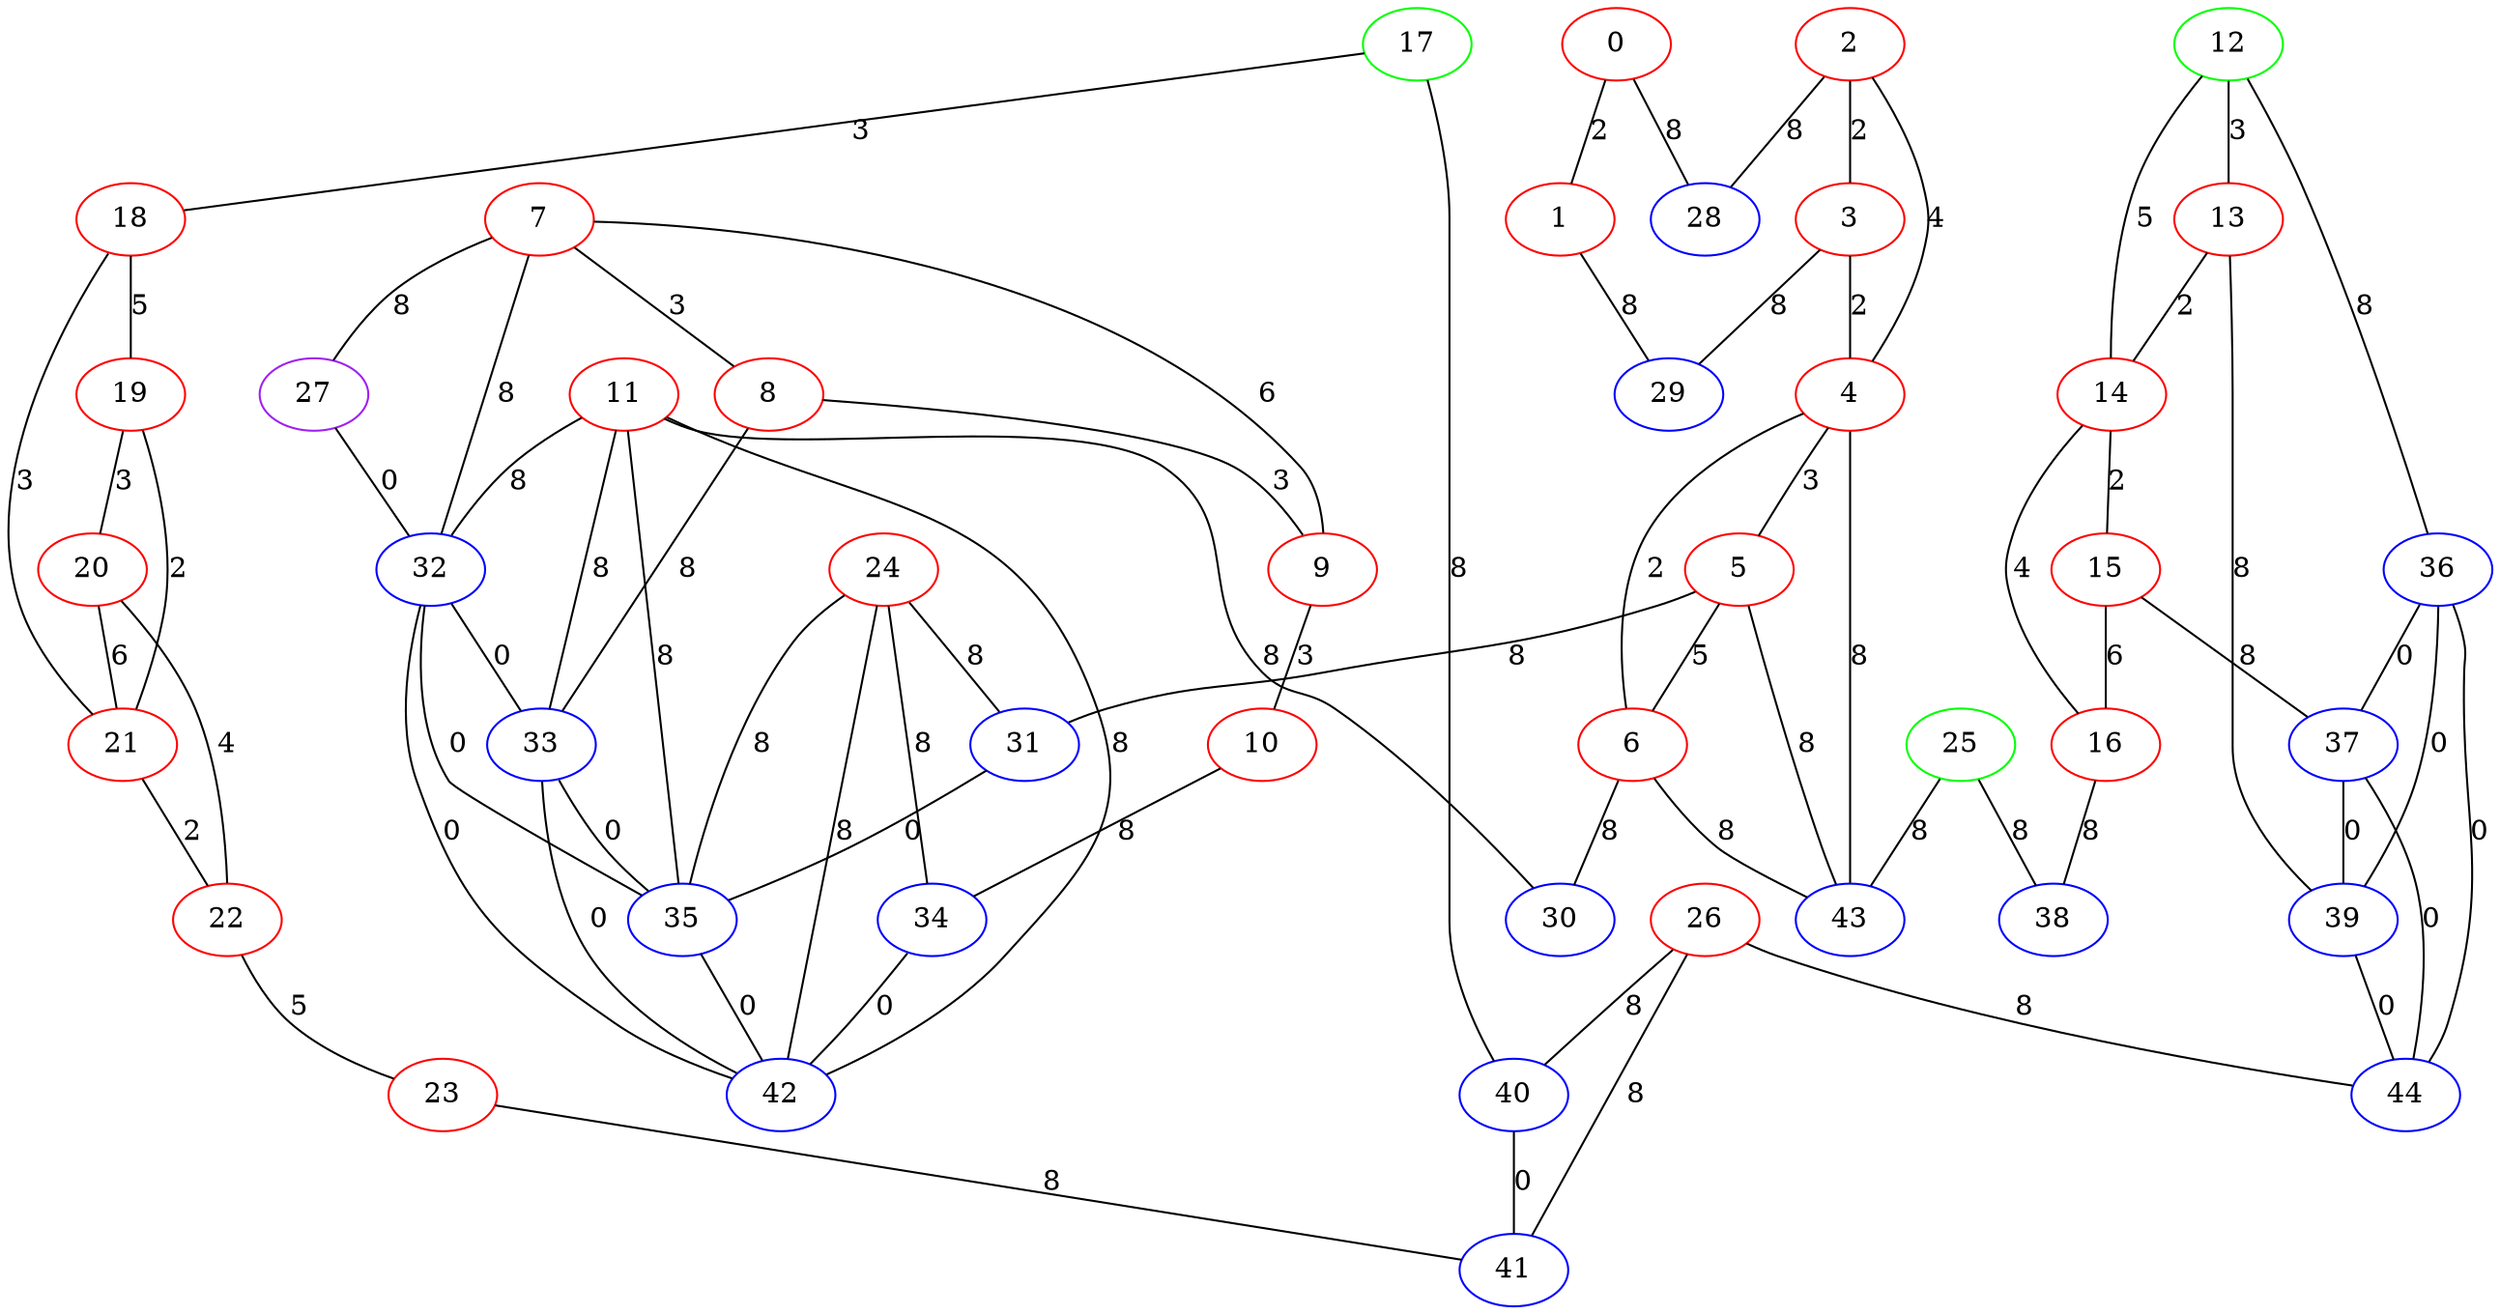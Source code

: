 graph "" {
0 [color=red, weight=1];
1 [color=red, weight=1];
2 [color=red, weight=1];
3 [color=red, weight=1];
4 [color=red, weight=1];
5 [color=red, weight=1];
6 [color=red, weight=1];
7 [color=red, weight=1];
8 [color=red, weight=1];
9 [color=red, weight=1];
10 [color=red, weight=1];
11 [color=red, weight=1];
12 [color=green, weight=2];
13 [color=red, weight=1];
14 [color=red, weight=1];
15 [color=red, weight=1];
16 [color=red, weight=1];
17 [color=green, weight=2];
18 [color=red, weight=1];
19 [color=red, weight=1];
20 [color=red, weight=1];
21 [color=red, weight=1];
22 [color=red, weight=1];
23 [color=red, weight=1];
24 [color=red, weight=1];
25 [color=green, weight=2];
26 [color=red, weight=1];
27 [color=purple, weight=4];
28 [color=blue, weight=3];
29 [color=blue, weight=3];
30 [color=blue, weight=3];
31 [color=blue, weight=3];
32 [color=blue, weight=3];
33 [color=blue, weight=3];
34 [color=blue, weight=3];
35 [color=blue, weight=3];
36 [color=blue, weight=3];
37 [color=blue, weight=3];
38 [color=blue, weight=3];
39 [color=blue, weight=3];
40 [color=blue, weight=3];
41 [color=blue, weight=3];
42 [color=blue, weight=3];
43 [color=blue, weight=3];
44 [color=blue, weight=3];
0 -- 1  [key=0, label=2];
0 -- 28  [key=0, label=8];
1 -- 29  [key=0, label=8];
2 -- 28  [key=0, label=8];
2 -- 3  [key=0, label=2];
2 -- 4  [key=0, label=4];
3 -- 4  [key=0, label=2];
3 -- 29  [key=0, label=8];
4 -- 43  [key=0, label=8];
4 -- 5  [key=0, label=3];
4 -- 6  [key=0, label=2];
5 -- 43  [key=0, label=8];
5 -- 6  [key=0, label=5];
5 -- 31  [key=0, label=8];
6 -- 43  [key=0, label=8];
6 -- 30  [key=0, label=8];
7 -- 8  [key=0, label=3];
7 -- 9  [key=0, label=6];
7 -- 27  [key=0, label=8];
7 -- 32  [key=0, label=8];
8 -- 9  [key=0, label=3];
8 -- 33  [key=0, label=8];
9 -- 10  [key=0, label=3];
10 -- 34  [key=0, label=8];
11 -- 32  [key=0, label=8];
11 -- 33  [key=0, label=8];
11 -- 42  [key=0, label=8];
11 -- 35  [key=0, label=8];
11 -- 30  [key=0, label=8];
12 -- 36  [key=0, label=8];
12 -- 13  [key=0, label=3];
12 -- 14  [key=0, label=5];
13 -- 14  [key=0, label=2];
13 -- 39  [key=0, label=8];
14 -- 16  [key=0, label=4];
14 -- 15  [key=0, label=2];
15 -- 16  [key=0, label=6];
15 -- 37  [key=0, label=8];
16 -- 38  [key=0, label=8];
17 -- 40  [key=0, label=8];
17 -- 18  [key=0, label=3];
18 -- 19  [key=0, label=5];
18 -- 21  [key=0, label=3];
19 -- 20  [key=0, label=3];
19 -- 21  [key=0, label=2];
20 -- 21  [key=0, label=6];
20 -- 22  [key=0, label=4];
21 -- 22  [key=0, label=2];
22 -- 23  [key=0, label=5];
23 -- 41  [key=0, label=8];
24 -- 34  [key=0, label=8];
24 -- 35  [key=0, label=8];
24 -- 42  [key=0, label=8];
24 -- 31  [key=0, label=8];
25 -- 43  [key=0, label=8];
25 -- 38  [key=0, label=8];
26 -- 40  [key=0, label=8];
26 -- 41  [key=0, label=8];
26 -- 44  [key=0, label=8];
27 -- 32  [key=0, label=0];
31 -- 35  [key=0, label=0];
32 -- 33  [key=0, label=0];
32 -- 35  [key=0, label=0];
32 -- 42  [key=0, label=0];
33 -- 42  [key=0, label=0];
33 -- 35  [key=0, label=0];
34 -- 42  [key=0, label=0];
35 -- 42  [key=0, label=0];
36 -- 44  [key=0, label=0];
36 -- 37  [key=0, label=0];
36 -- 39  [key=0, label=0];
37 -- 44  [key=0, label=0];
37 -- 39  [key=0, label=0];
39 -- 44  [key=0, label=0];
40 -- 41  [key=0, label=0];
}
